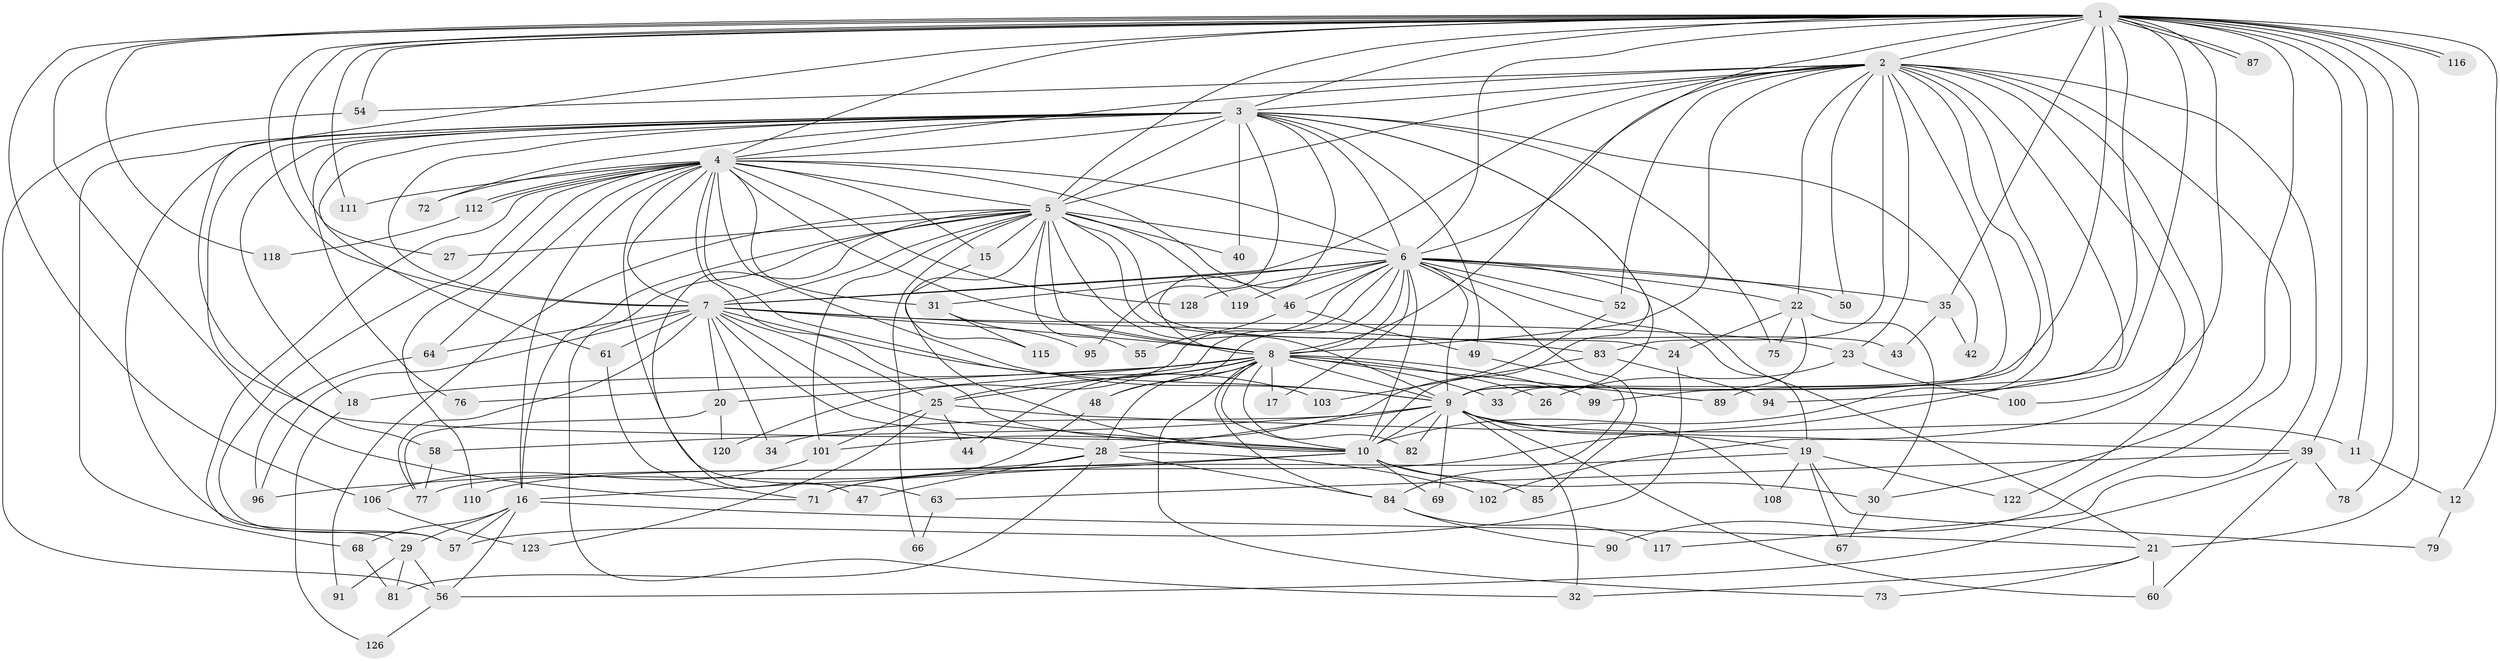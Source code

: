 // Generated by graph-tools (version 1.1) at 2025/23/03/03/25 07:23:43]
// undirected, 97 vertices, 238 edges
graph export_dot {
graph [start="1"]
  node [color=gray90,style=filled];
  1 [super="+86"];
  2 [super="+14"];
  3 [super="+65"];
  4 [super="+92"];
  5 [super="+51"];
  6 [super="+74"];
  7 [super="+38"];
  8 [super="+70"];
  9 [super="+13"];
  10 [super="+37"];
  11;
  12;
  15;
  16 [super="+36"];
  17;
  18 [super="+41"];
  19 [super="+59"];
  20 [super="+107"];
  21 [super="+97"];
  22 [super="+124"];
  23;
  24 [super="+109"];
  25 [super="+105"];
  26;
  27;
  28 [super="+53"];
  29 [super="+62"];
  30 [super="+45"];
  31 [super="+88"];
  32;
  33;
  34;
  35;
  39;
  40;
  42;
  43;
  44;
  46;
  47;
  48;
  49;
  50;
  52 [super="+121"];
  54;
  55;
  56 [super="+80"];
  57 [super="+93"];
  58;
  60 [super="+125"];
  61 [super="+127"];
  63;
  64;
  66;
  67;
  68;
  69;
  71;
  72;
  73;
  75;
  76;
  77 [super="+98"];
  78;
  79;
  81 [super="+104"];
  82;
  83;
  84 [super="+113"];
  85;
  87;
  89;
  90;
  91;
  94;
  95;
  96 [super="+114"];
  99;
  100;
  101;
  102;
  103;
  106;
  108;
  110;
  111;
  112;
  115;
  116;
  117;
  118;
  119;
  120;
  122;
  123;
  126;
  128;
  1 -- 2;
  1 -- 3;
  1 -- 4;
  1 -- 5;
  1 -- 6;
  1 -- 7;
  1 -- 8;
  1 -- 9 [weight=2];
  1 -- 10;
  1 -- 11;
  1 -- 12;
  1 -- 21;
  1 -- 27;
  1 -- 30;
  1 -- 35;
  1 -- 39;
  1 -- 54;
  1 -- 78;
  1 -- 87;
  1 -- 87;
  1 -- 89;
  1 -- 94;
  1 -- 100;
  1 -- 106;
  1 -- 111;
  1 -- 116;
  1 -- 116;
  1 -- 118;
  1 -- 71;
  2 -- 3;
  2 -- 4;
  2 -- 5;
  2 -- 6;
  2 -- 7;
  2 -- 8 [weight=2];
  2 -- 9 [weight=2];
  2 -- 10;
  2 -- 22;
  2 -- 23;
  2 -- 50;
  2 -- 54;
  2 -- 71;
  2 -- 83;
  2 -- 90;
  2 -- 99;
  2 -- 102;
  2 -- 117;
  2 -- 122;
  2 -- 52;
  3 -- 4;
  3 -- 5;
  3 -- 6 [weight=2];
  3 -- 7 [weight=2];
  3 -- 8;
  3 -- 9;
  3 -- 10;
  3 -- 18;
  3 -- 40;
  3 -- 42;
  3 -- 49;
  3 -- 58;
  3 -- 61;
  3 -- 68;
  3 -- 72;
  3 -- 75;
  3 -- 76;
  3 -- 95;
  3 -- 57;
  4 -- 5;
  4 -- 6;
  4 -- 7;
  4 -- 8;
  4 -- 9;
  4 -- 10;
  4 -- 15;
  4 -- 16;
  4 -- 29;
  4 -- 31 [weight=2];
  4 -- 46;
  4 -- 57;
  4 -- 63;
  4 -- 64;
  4 -- 72;
  4 -- 103;
  4 -- 110;
  4 -- 111;
  4 -- 112;
  4 -- 112;
  4 -- 128;
  5 -- 6;
  5 -- 7;
  5 -- 8 [weight=2];
  5 -- 9;
  5 -- 10;
  5 -- 15;
  5 -- 16;
  5 -- 24;
  5 -- 27;
  5 -- 32;
  5 -- 40;
  5 -- 43;
  5 -- 47;
  5 -- 55;
  5 -- 66;
  5 -- 101;
  5 -- 119;
  5 -- 91;
  6 -- 7;
  6 -- 8;
  6 -- 9;
  6 -- 10;
  6 -- 17;
  6 -- 19 [weight=2];
  6 -- 21;
  6 -- 22;
  6 -- 25;
  6 -- 31 [weight=2];
  6 -- 35;
  6 -- 46;
  6 -- 48;
  6 -- 50;
  6 -- 52;
  6 -- 85;
  6 -- 119;
  6 -- 120;
  6 -- 128;
  7 -- 8;
  7 -- 9;
  7 -- 10;
  7 -- 20;
  7 -- 23;
  7 -- 28;
  7 -- 34;
  7 -- 61;
  7 -- 64;
  7 -- 83;
  7 -- 25;
  7 -- 96;
  7 -- 77;
  8 -- 9;
  8 -- 10;
  8 -- 17;
  8 -- 18;
  8 -- 20;
  8 -- 25;
  8 -- 26;
  8 -- 28;
  8 -- 33;
  8 -- 44;
  8 -- 48;
  8 -- 73;
  8 -- 76;
  8 -- 82;
  8 -- 84;
  8 -- 99;
  8 -- 89;
  9 -- 10;
  9 -- 11;
  9 -- 19;
  9 -- 32;
  9 -- 60;
  9 -- 82;
  9 -- 108;
  9 -- 34;
  9 -- 69;
  9 -- 58;
  9 -- 28;
  10 -- 30 [weight=2];
  10 -- 69;
  10 -- 96;
  10 -- 16;
  10 -- 85;
  11 -- 12;
  12 -- 79;
  15 -- 115;
  16 -- 29;
  16 -- 56;
  16 -- 57;
  16 -- 68;
  16 -- 21;
  18 -- 126;
  19 -- 67;
  19 -- 71;
  19 -- 79;
  19 -- 108;
  19 -- 122;
  20 -- 120;
  20 -- 77;
  21 -- 60;
  21 -- 73;
  21 -- 32;
  22 -- 24;
  22 -- 33;
  22 -- 75;
  22 -- 30;
  23 -- 26;
  23 -- 100;
  24 -- 57;
  25 -- 39;
  25 -- 44;
  25 -- 101;
  25 -- 123;
  28 -- 47;
  28 -- 81;
  28 -- 110;
  28 -- 102;
  28 -- 84;
  29 -- 56;
  29 -- 81;
  29 -- 91;
  30 -- 67;
  31 -- 115;
  31 -- 95;
  35 -- 42;
  35 -- 43;
  39 -- 56;
  39 -- 63;
  39 -- 78;
  39 -- 60;
  46 -- 49;
  46 -- 55;
  48 -- 77;
  49 -- 84;
  52 -- 101;
  54 -- 56;
  56 -- 126;
  58 -- 77;
  61 -- 71;
  63 -- 66;
  64 -- 96;
  68 -- 81;
  83 -- 94;
  83 -- 103;
  84 -- 90;
  84 -- 117;
  101 -- 106;
  106 -- 123;
  112 -- 118;
}
